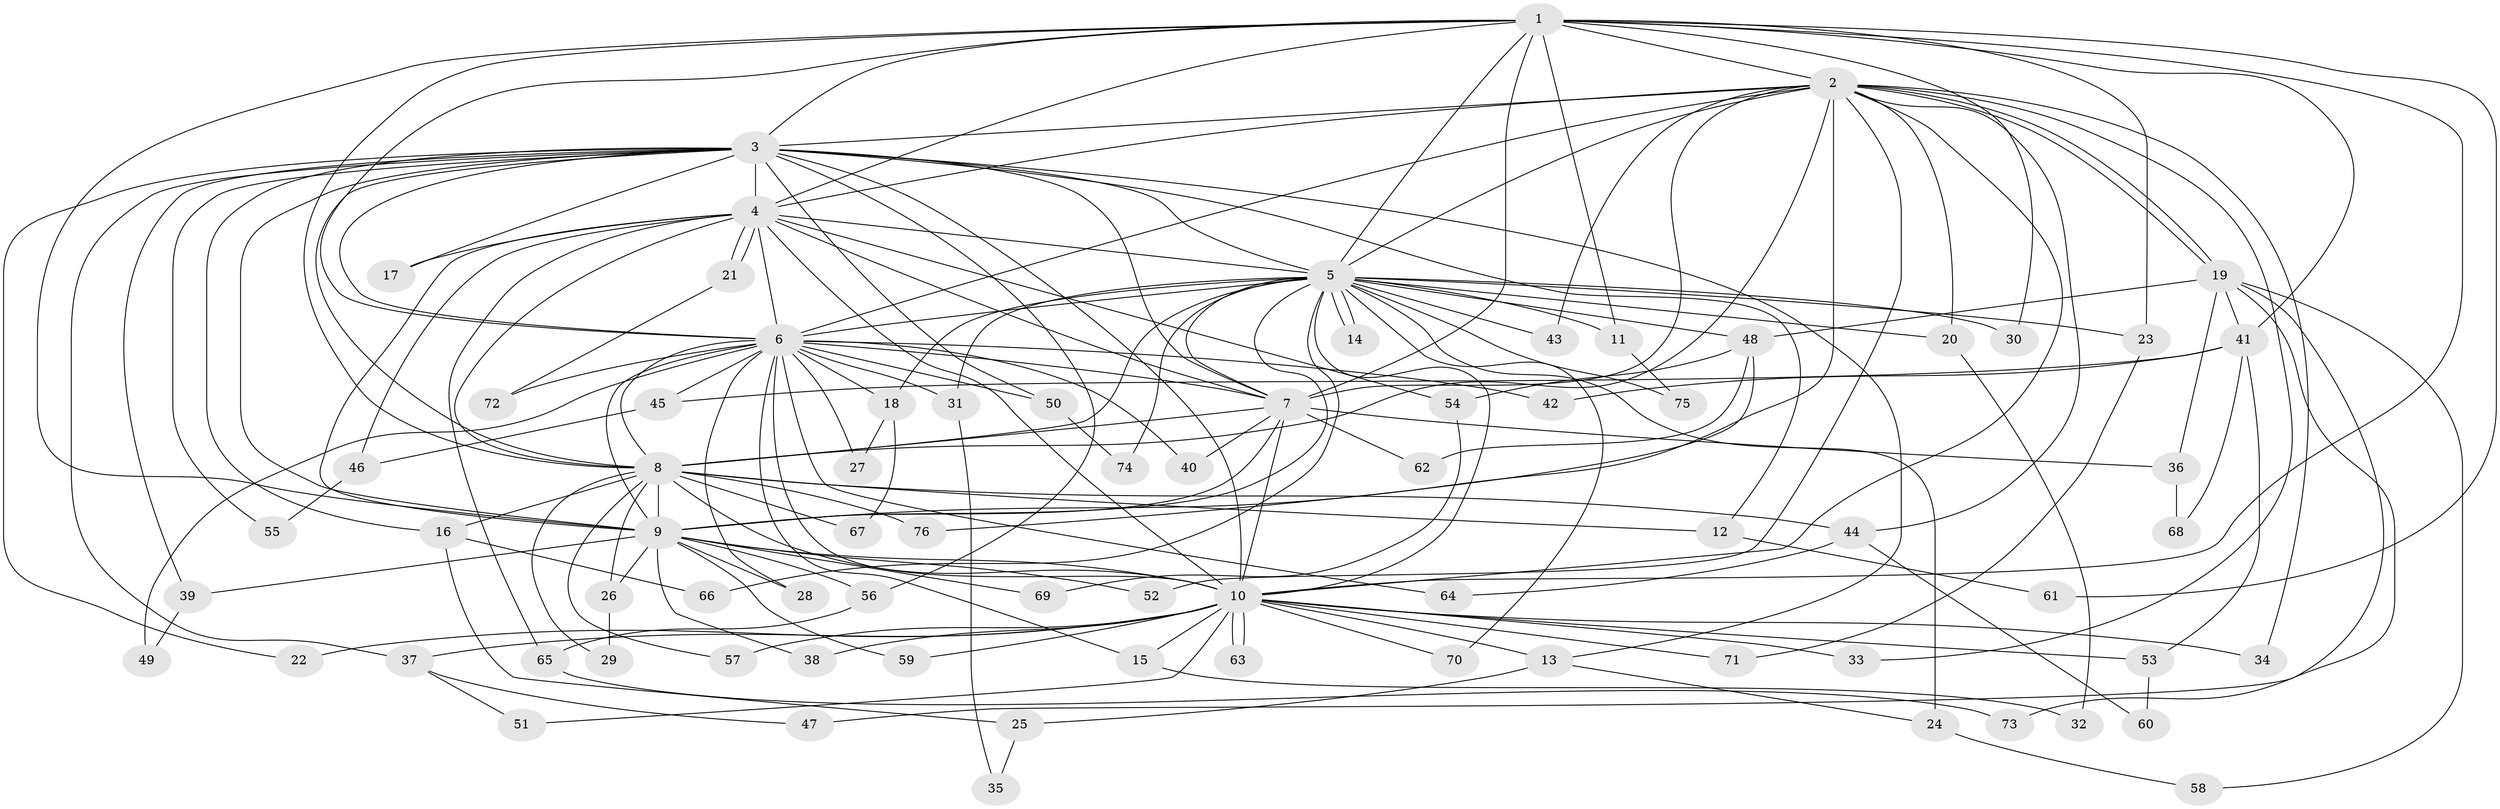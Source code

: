 // coarse degree distribution, {11: 0.03773584905660377, 12: 0.03773584905660377, 35: 0.018867924528301886, 16: 0.018867924528301886, 8: 0.018867924528301886, 13: 0.018867924528301886, 2: 0.4528301886792453, 3: 0.24528301886792453, 1: 0.09433962264150944, 4: 0.03773584905660377, 6: 0.018867924528301886}
// Generated by graph-tools (version 1.1) at 2025/17/03/04/25 18:17:32]
// undirected, 76 vertices, 177 edges
graph export_dot {
graph [start="1"]
  node [color=gray90,style=filled];
  1;
  2;
  3;
  4;
  5;
  6;
  7;
  8;
  9;
  10;
  11;
  12;
  13;
  14;
  15;
  16;
  17;
  18;
  19;
  20;
  21;
  22;
  23;
  24;
  25;
  26;
  27;
  28;
  29;
  30;
  31;
  32;
  33;
  34;
  35;
  36;
  37;
  38;
  39;
  40;
  41;
  42;
  43;
  44;
  45;
  46;
  47;
  48;
  49;
  50;
  51;
  52;
  53;
  54;
  55;
  56;
  57;
  58;
  59;
  60;
  61;
  62;
  63;
  64;
  65;
  66;
  67;
  68;
  69;
  70;
  71;
  72;
  73;
  74;
  75;
  76;
  1 -- 2;
  1 -- 3;
  1 -- 4;
  1 -- 5;
  1 -- 6;
  1 -- 7;
  1 -- 8;
  1 -- 9;
  1 -- 10;
  1 -- 11;
  1 -- 23;
  1 -- 30;
  1 -- 41;
  1 -- 61;
  2 -- 3;
  2 -- 4;
  2 -- 5;
  2 -- 6;
  2 -- 7;
  2 -- 8;
  2 -- 9;
  2 -- 10;
  2 -- 19;
  2 -- 19;
  2 -- 20;
  2 -- 33;
  2 -- 34;
  2 -- 43;
  2 -- 44;
  2 -- 52;
  3 -- 4;
  3 -- 5;
  3 -- 6;
  3 -- 7;
  3 -- 8;
  3 -- 9;
  3 -- 10;
  3 -- 12;
  3 -- 13;
  3 -- 16;
  3 -- 17;
  3 -- 22;
  3 -- 37;
  3 -- 39;
  3 -- 50;
  3 -- 55;
  3 -- 56;
  4 -- 5;
  4 -- 6;
  4 -- 7;
  4 -- 8;
  4 -- 9;
  4 -- 10;
  4 -- 17;
  4 -- 21;
  4 -- 21;
  4 -- 46;
  4 -- 54;
  4 -- 65;
  5 -- 6;
  5 -- 7;
  5 -- 8;
  5 -- 9;
  5 -- 10;
  5 -- 11;
  5 -- 14;
  5 -- 14;
  5 -- 18;
  5 -- 20;
  5 -- 23;
  5 -- 24;
  5 -- 30;
  5 -- 31;
  5 -- 43;
  5 -- 48;
  5 -- 66;
  5 -- 70;
  5 -- 74;
  5 -- 75;
  6 -- 7;
  6 -- 8;
  6 -- 9;
  6 -- 10;
  6 -- 15;
  6 -- 18;
  6 -- 27;
  6 -- 28;
  6 -- 31;
  6 -- 40;
  6 -- 42;
  6 -- 45;
  6 -- 49;
  6 -- 50;
  6 -- 64;
  6 -- 72;
  7 -- 8;
  7 -- 9;
  7 -- 10;
  7 -- 36;
  7 -- 40;
  7 -- 62;
  8 -- 9;
  8 -- 10;
  8 -- 12;
  8 -- 16;
  8 -- 26;
  8 -- 29;
  8 -- 44;
  8 -- 57;
  8 -- 67;
  8 -- 76;
  9 -- 10;
  9 -- 26;
  9 -- 28;
  9 -- 38;
  9 -- 39;
  9 -- 52;
  9 -- 56;
  9 -- 59;
  9 -- 69;
  10 -- 13;
  10 -- 15;
  10 -- 22;
  10 -- 33;
  10 -- 34;
  10 -- 37;
  10 -- 38;
  10 -- 51;
  10 -- 53;
  10 -- 57;
  10 -- 59;
  10 -- 63;
  10 -- 63;
  10 -- 70;
  10 -- 71;
  11 -- 75;
  12 -- 61;
  13 -- 24;
  13 -- 25;
  15 -- 32;
  16 -- 25;
  16 -- 66;
  18 -- 27;
  18 -- 67;
  19 -- 36;
  19 -- 41;
  19 -- 47;
  19 -- 48;
  19 -- 58;
  19 -- 73;
  20 -- 32;
  21 -- 72;
  23 -- 71;
  24 -- 58;
  25 -- 35;
  26 -- 29;
  31 -- 35;
  36 -- 68;
  37 -- 47;
  37 -- 51;
  39 -- 49;
  41 -- 42;
  41 -- 45;
  41 -- 53;
  41 -- 68;
  44 -- 60;
  44 -- 64;
  45 -- 46;
  46 -- 55;
  48 -- 54;
  48 -- 62;
  48 -- 76;
  50 -- 74;
  53 -- 60;
  54 -- 69;
  56 -- 65;
  65 -- 73;
}
